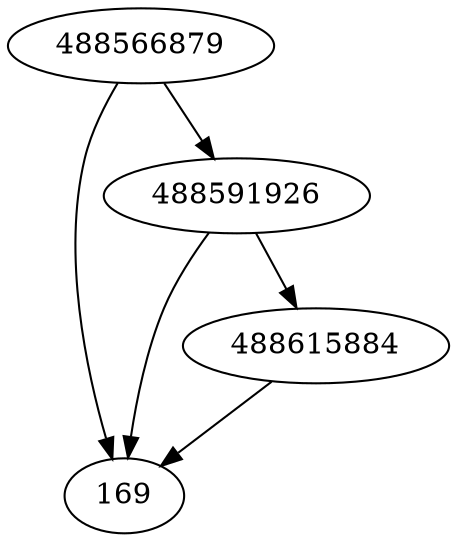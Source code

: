 strict digraph  {
169;
488615884;
488591926;
488566879;
488615884 -> 169;
488591926 -> 488615884;
488591926 -> 169;
488566879 -> 488591926;
488566879 -> 169;
}
